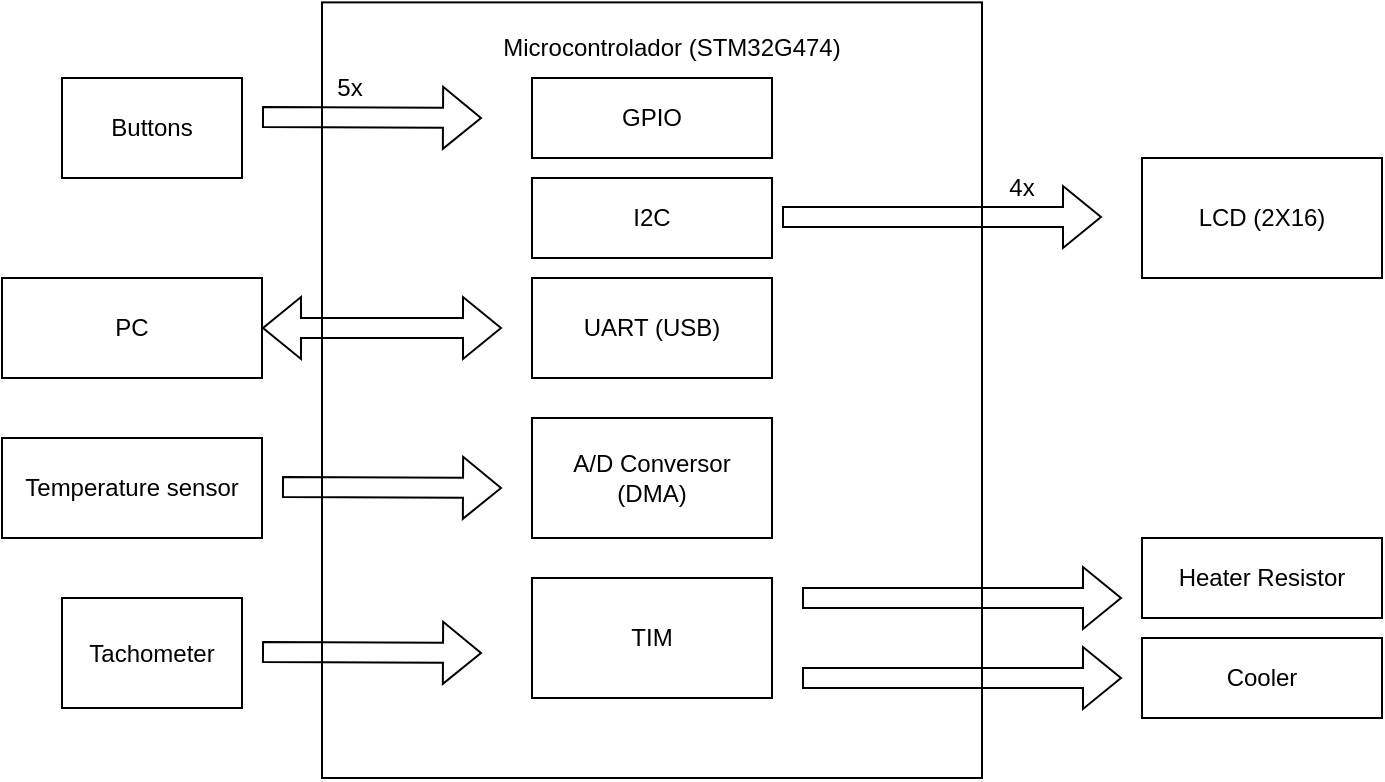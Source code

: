 <mxfile version="21.5.0" type="github">
  <diagram name="Página-1" id="VuSBhUzVQ2cKnlZLaoIi">
    <mxGraphModel dx="1674" dy="796" grid="1" gridSize="10" guides="1" tooltips="1" connect="1" arrows="1" fold="1" page="1" pageScale="1" pageWidth="827" pageHeight="1169" math="0" shadow="0">
      <root>
        <mxCell id="0" />
        <mxCell id="1" parent="0" />
        <mxCell id="kMxdVW5m-ip-JiFGbRhT-2" value="" style="rounded=0;whiteSpace=wrap;html=1;" vertex="1" parent="1">
          <mxGeometry x="370" y="182.19" width="330" height="387.81" as="geometry" />
        </mxCell>
        <mxCell id="kMxdVW5m-ip-JiFGbRhT-3" value="Temperature sensor" style="rounded=0;whiteSpace=wrap;html=1;" vertex="1" parent="1">
          <mxGeometry x="210" y="400" width="130" height="50" as="geometry" />
        </mxCell>
        <mxCell id="kMxdVW5m-ip-JiFGbRhT-4" value="Tachometer" style="rounded=0;whiteSpace=wrap;html=1;" vertex="1" parent="1">
          <mxGeometry x="240" y="480" width="90" height="55" as="geometry" />
        </mxCell>
        <mxCell id="kMxdVW5m-ip-JiFGbRhT-5" value="Buttons" style="rounded=0;whiteSpace=wrap;html=1;" vertex="1" parent="1">
          <mxGeometry x="240" y="220" width="90" height="50" as="geometry" />
        </mxCell>
        <mxCell id="kMxdVW5m-ip-JiFGbRhT-6" value="PC" style="rounded=0;whiteSpace=wrap;html=1;" vertex="1" parent="1">
          <mxGeometry x="210" y="320" width="130" height="50" as="geometry" />
        </mxCell>
        <mxCell id="kMxdVW5m-ip-JiFGbRhT-14" value="GPIO" style="rounded=0;whiteSpace=wrap;html=1;" vertex="1" parent="1">
          <mxGeometry x="475" y="220" width="120" height="40" as="geometry" />
        </mxCell>
        <mxCell id="kMxdVW5m-ip-JiFGbRhT-15" value="TIM" style="rounded=0;whiteSpace=wrap;html=1;" vertex="1" parent="1">
          <mxGeometry x="475" y="470" width="120" height="60" as="geometry" />
        </mxCell>
        <mxCell id="kMxdVW5m-ip-JiFGbRhT-17" value="LCD (2X16)" style="rounded=0;whiteSpace=wrap;html=1;" vertex="1" parent="1">
          <mxGeometry x="780" y="260" width="120" height="60" as="geometry" />
        </mxCell>
        <mxCell id="kMxdVW5m-ip-JiFGbRhT-19" value="Heater Resistor" style="rounded=0;whiteSpace=wrap;html=1;" vertex="1" parent="1">
          <mxGeometry x="780" y="450" width="120" height="40" as="geometry" />
        </mxCell>
        <mxCell id="kMxdVW5m-ip-JiFGbRhT-20" value="Cooler" style="rounded=0;whiteSpace=wrap;html=1;" vertex="1" parent="1">
          <mxGeometry x="780" y="500" width="120" height="40" as="geometry" />
        </mxCell>
        <mxCell id="kMxdVW5m-ip-JiFGbRhT-33" value="A/D Conversor&lt;br&gt;(DMA)" style="rounded=0;whiteSpace=wrap;html=1;" vertex="1" parent="1">
          <mxGeometry x="475" y="390" width="120" height="60" as="geometry" />
        </mxCell>
        <mxCell id="kMxdVW5m-ip-JiFGbRhT-34" value="UART (USB)" style="rounded=0;whiteSpace=wrap;html=1;" vertex="1" parent="1">
          <mxGeometry x="475" y="320" width="120" height="50" as="geometry" />
        </mxCell>
        <mxCell id="kMxdVW5m-ip-JiFGbRhT-36" value="Microcontrolador (STM32G474)" style="text;html=1;strokeColor=none;fillColor=none;align=center;verticalAlign=middle;whiteSpace=wrap;rounded=0;" vertex="1" parent="1">
          <mxGeometry x="450" y="190" width="190" height="30" as="geometry" />
        </mxCell>
        <mxCell id="kMxdVW5m-ip-JiFGbRhT-39" value="" style="shape=flexArrow;endArrow=classic;html=1;rounded=0;" edge="1" parent="1">
          <mxGeometry width="50" height="50" relative="1" as="geometry">
            <mxPoint x="340" y="507" as="sourcePoint" />
            <mxPoint x="450" y="507.5" as="targetPoint" />
          </mxGeometry>
        </mxCell>
        <mxCell id="kMxdVW5m-ip-JiFGbRhT-40" value="" style="shape=flexArrow;endArrow=classic;html=1;rounded=0;" edge="1" parent="1">
          <mxGeometry width="50" height="50" relative="1" as="geometry">
            <mxPoint x="340" y="239.5" as="sourcePoint" />
            <mxPoint x="450" y="240" as="targetPoint" />
          </mxGeometry>
        </mxCell>
        <mxCell id="kMxdVW5m-ip-JiFGbRhT-41" value="" style="shape=flexArrow;endArrow=classic;html=1;rounded=0;" edge="1" parent="1">
          <mxGeometry width="50" height="50" relative="1" as="geometry">
            <mxPoint x="350" y="424.5" as="sourcePoint" />
            <mxPoint x="460" y="425" as="targetPoint" />
          </mxGeometry>
        </mxCell>
        <mxCell id="kMxdVW5m-ip-JiFGbRhT-42" value="" style="shape=flexArrow;endArrow=classic;startArrow=classic;html=1;rounded=0;exitX=1;exitY=0.5;exitDx=0;exitDy=0;exitPerimeter=0;" edge="1" parent="1" source="kMxdVW5m-ip-JiFGbRhT-6">
          <mxGeometry width="100" height="100" relative="1" as="geometry">
            <mxPoint x="350" y="344.5" as="sourcePoint" />
            <mxPoint x="460" y="345" as="targetPoint" />
          </mxGeometry>
        </mxCell>
        <mxCell id="kMxdVW5m-ip-JiFGbRhT-43" value="" style="shape=flexArrow;endArrow=classic;html=1;rounded=0;" edge="1" parent="1">
          <mxGeometry width="50" height="50" relative="1" as="geometry">
            <mxPoint x="610" y="480" as="sourcePoint" />
            <mxPoint x="770" y="480" as="targetPoint" />
          </mxGeometry>
        </mxCell>
        <mxCell id="kMxdVW5m-ip-JiFGbRhT-44" value="" style="shape=flexArrow;endArrow=classic;html=1;rounded=0;" edge="1" parent="1">
          <mxGeometry width="50" height="50" relative="1" as="geometry">
            <mxPoint x="610" y="520" as="sourcePoint" />
            <mxPoint x="770" y="520" as="targetPoint" />
          </mxGeometry>
        </mxCell>
        <mxCell id="kMxdVW5m-ip-JiFGbRhT-45" value="I2C" style="rounded=0;whiteSpace=wrap;html=1;" vertex="1" parent="1">
          <mxGeometry x="475" y="270" width="120" height="40" as="geometry" />
        </mxCell>
        <mxCell id="kMxdVW5m-ip-JiFGbRhT-46" value="" style="shape=flexArrow;endArrow=classic;html=1;rounded=0;" edge="1" parent="1">
          <mxGeometry width="50" height="50" relative="1" as="geometry">
            <mxPoint x="600" y="289.5" as="sourcePoint" />
            <mxPoint x="760" y="289.5" as="targetPoint" />
          </mxGeometry>
        </mxCell>
        <mxCell id="kMxdVW5m-ip-JiFGbRhT-47" value="5x" style="text;html=1;strokeColor=none;fillColor=none;align=center;verticalAlign=middle;whiteSpace=wrap;rounded=0;" vertex="1" parent="1">
          <mxGeometry x="354" y="210" width="60" height="30" as="geometry" />
        </mxCell>
        <mxCell id="kMxdVW5m-ip-JiFGbRhT-48" value="4x" style="text;html=1;strokeColor=none;fillColor=none;align=center;verticalAlign=middle;whiteSpace=wrap;rounded=0;" vertex="1" parent="1">
          <mxGeometry x="690" y="260" width="60" height="30" as="geometry" />
        </mxCell>
      </root>
    </mxGraphModel>
  </diagram>
</mxfile>
